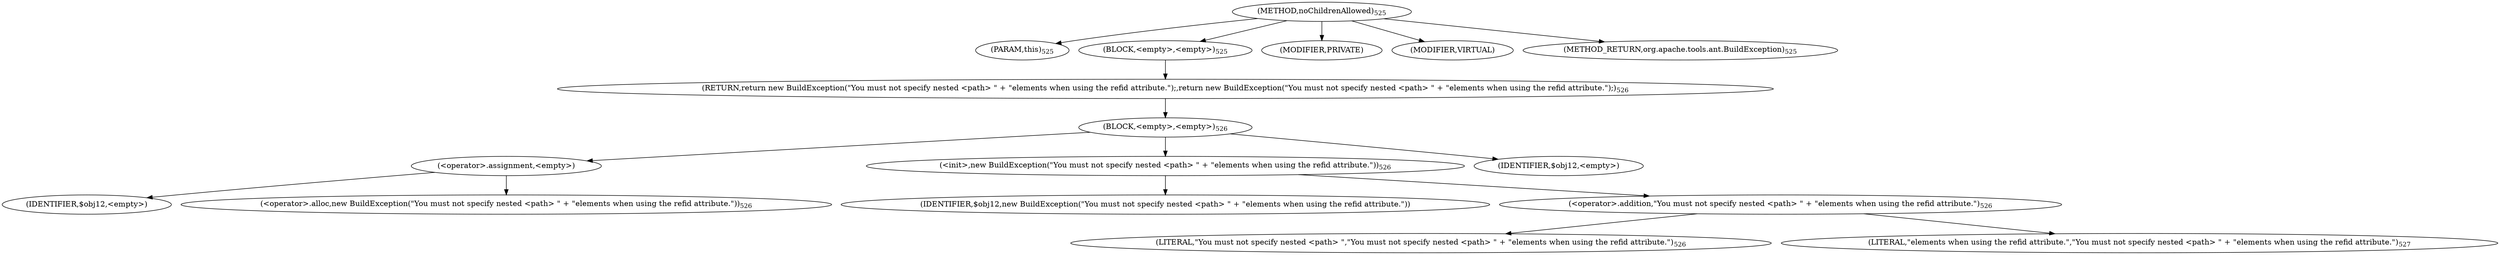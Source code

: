 digraph "noChildrenAllowed" {  
"957" [label = <(METHOD,noChildrenAllowed)<SUB>525</SUB>> ]
"958" [label = <(PARAM,this)<SUB>525</SUB>> ]
"959" [label = <(BLOCK,&lt;empty&gt;,&lt;empty&gt;)<SUB>525</SUB>> ]
"960" [label = <(RETURN,return new BuildException(&quot;You must not specify nested &lt;path&gt; &quot; + &quot;elements when using the refid attribute.&quot;);,return new BuildException(&quot;You must not specify nested &lt;path&gt; &quot; + &quot;elements when using the refid attribute.&quot;);)<SUB>526</SUB>> ]
"961" [label = <(BLOCK,&lt;empty&gt;,&lt;empty&gt;)<SUB>526</SUB>> ]
"962" [label = <(&lt;operator&gt;.assignment,&lt;empty&gt;)> ]
"963" [label = <(IDENTIFIER,$obj12,&lt;empty&gt;)> ]
"964" [label = <(&lt;operator&gt;.alloc,new BuildException(&quot;You must not specify nested &lt;path&gt; &quot; + &quot;elements when using the refid attribute.&quot;))<SUB>526</SUB>> ]
"965" [label = <(&lt;init&gt;,new BuildException(&quot;You must not specify nested &lt;path&gt; &quot; + &quot;elements when using the refid attribute.&quot;))<SUB>526</SUB>> ]
"966" [label = <(IDENTIFIER,$obj12,new BuildException(&quot;You must not specify nested &lt;path&gt; &quot; + &quot;elements when using the refid attribute.&quot;))> ]
"967" [label = <(&lt;operator&gt;.addition,&quot;You must not specify nested &lt;path&gt; &quot; + &quot;elements when using the refid attribute.&quot;)<SUB>526</SUB>> ]
"968" [label = <(LITERAL,&quot;You must not specify nested &lt;path&gt; &quot;,&quot;You must not specify nested &lt;path&gt; &quot; + &quot;elements when using the refid attribute.&quot;)<SUB>526</SUB>> ]
"969" [label = <(LITERAL,&quot;elements when using the refid attribute.&quot;,&quot;You must not specify nested &lt;path&gt; &quot; + &quot;elements when using the refid attribute.&quot;)<SUB>527</SUB>> ]
"970" [label = <(IDENTIFIER,$obj12,&lt;empty&gt;)> ]
"971" [label = <(MODIFIER,PRIVATE)> ]
"972" [label = <(MODIFIER,VIRTUAL)> ]
"973" [label = <(METHOD_RETURN,org.apache.tools.ant.BuildException)<SUB>525</SUB>> ]
  "957" -> "958" 
  "957" -> "959" 
  "957" -> "971" 
  "957" -> "972" 
  "957" -> "973" 
  "959" -> "960" 
  "960" -> "961" 
  "961" -> "962" 
  "961" -> "965" 
  "961" -> "970" 
  "962" -> "963" 
  "962" -> "964" 
  "965" -> "966" 
  "965" -> "967" 
  "967" -> "968" 
  "967" -> "969" 
}
